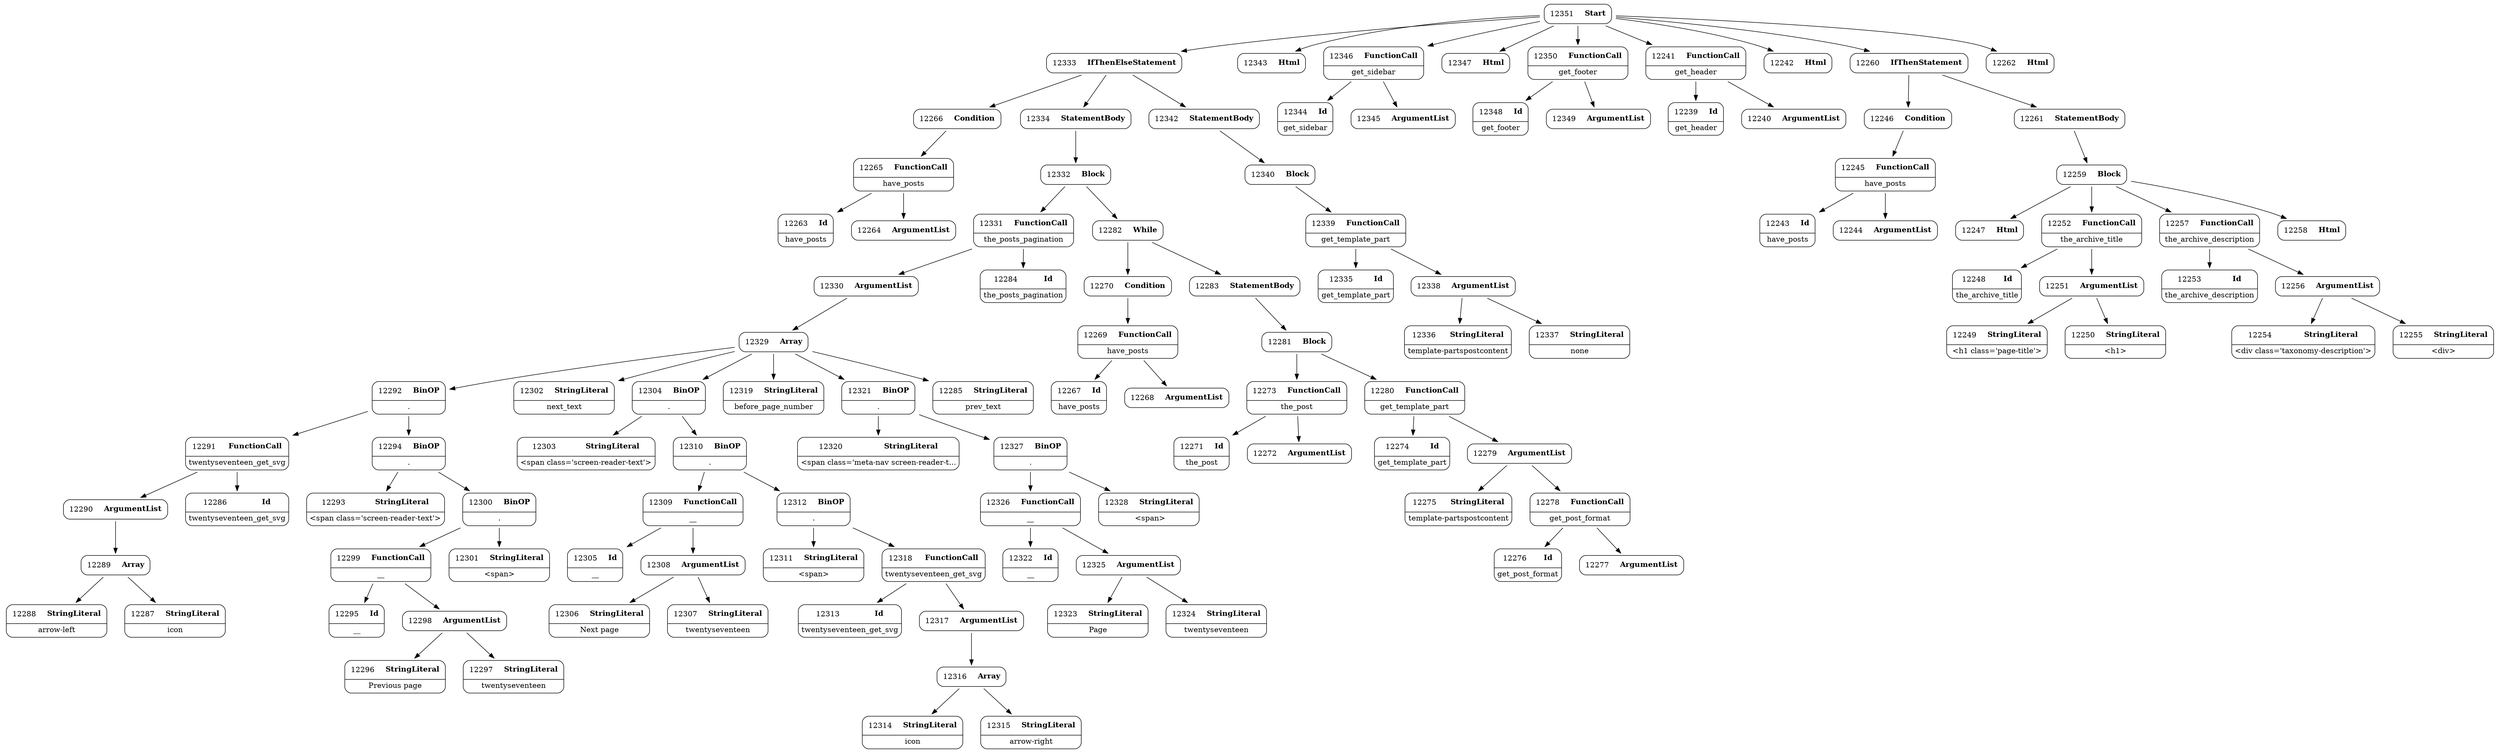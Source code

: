 digraph ast {
node [shape=none];
12288 [label=<<TABLE border='1' cellspacing='0' cellpadding='10' style='rounded' ><TR><TD border='0'>12288</TD><TD border='0'><B>StringLiteral</B></TD></TR><HR/><TR><TD border='0' cellpadding='5' colspan='2'>arrow-left</TD></TR></TABLE>>];
12289 [label=<<TABLE border='1' cellspacing='0' cellpadding='10' style='rounded' ><TR><TD border='0'>12289</TD><TD border='0'><B>Array</B></TD></TR></TABLE>>];
12289 -> 12287 [weight=2];
12289 -> 12288 [weight=2];
12290 [label=<<TABLE border='1' cellspacing='0' cellpadding='10' style='rounded' ><TR><TD border='0'>12290</TD><TD border='0'><B>ArgumentList</B></TD></TR></TABLE>>];
12290 -> 12289 [weight=2];
12291 [label=<<TABLE border='1' cellspacing='0' cellpadding='10' style='rounded' ><TR><TD border='0'>12291</TD><TD border='0'><B>FunctionCall</B></TD></TR><HR/><TR><TD border='0' cellpadding='5' colspan='2'>twentyseventeen_get_svg</TD></TR></TABLE>>];
12291 -> 12286 [weight=2];
12291 -> 12290 [weight=2];
12292 [label=<<TABLE border='1' cellspacing='0' cellpadding='10' style='rounded' ><TR><TD border='0'>12292</TD><TD border='0'><B>BinOP</B></TD></TR><HR/><TR><TD border='0' cellpadding='5' colspan='2'>.</TD></TR></TABLE>>];
12292 -> 12291 [weight=2];
12292 -> 12294 [weight=2];
12293 [label=<<TABLE border='1' cellspacing='0' cellpadding='10' style='rounded' ><TR><TD border='0'>12293</TD><TD border='0'><B>StringLiteral</B></TD></TR><HR/><TR><TD border='0' cellpadding='5' colspan='2'>&lt;span class='screen-reader-text'&gt;</TD></TR></TABLE>>];
12294 [label=<<TABLE border='1' cellspacing='0' cellpadding='10' style='rounded' ><TR><TD border='0'>12294</TD><TD border='0'><B>BinOP</B></TD></TR><HR/><TR><TD border='0' cellpadding='5' colspan='2'>.</TD></TR></TABLE>>];
12294 -> 12293 [weight=2];
12294 -> 12300 [weight=2];
12295 [label=<<TABLE border='1' cellspacing='0' cellpadding='10' style='rounded' ><TR><TD border='0'>12295</TD><TD border='0'><B>Id</B></TD></TR><HR/><TR><TD border='0' cellpadding='5' colspan='2'>__</TD></TR></TABLE>>];
12296 [label=<<TABLE border='1' cellspacing='0' cellpadding='10' style='rounded' ><TR><TD border='0'>12296</TD><TD border='0'><B>StringLiteral</B></TD></TR><HR/><TR><TD border='0' cellpadding='5' colspan='2'>Previous page</TD></TR></TABLE>>];
12297 [label=<<TABLE border='1' cellspacing='0' cellpadding='10' style='rounded' ><TR><TD border='0'>12297</TD><TD border='0'><B>StringLiteral</B></TD></TR><HR/><TR><TD border='0' cellpadding='5' colspan='2'>twentyseventeen</TD></TR></TABLE>>];
12298 [label=<<TABLE border='1' cellspacing='0' cellpadding='10' style='rounded' ><TR><TD border='0'>12298</TD><TD border='0'><B>ArgumentList</B></TD></TR></TABLE>>];
12298 -> 12296 [weight=2];
12298 -> 12297 [weight=2];
12299 [label=<<TABLE border='1' cellspacing='0' cellpadding='10' style='rounded' ><TR><TD border='0'>12299</TD><TD border='0'><B>FunctionCall</B></TD></TR><HR/><TR><TD border='0' cellpadding='5' colspan='2'>__</TD></TR></TABLE>>];
12299 -> 12295 [weight=2];
12299 -> 12298 [weight=2];
12300 [label=<<TABLE border='1' cellspacing='0' cellpadding='10' style='rounded' ><TR><TD border='0'>12300</TD><TD border='0'><B>BinOP</B></TD></TR><HR/><TR><TD border='0' cellpadding='5' colspan='2'>.</TD></TR></TABLE>>];
12300 -> 12299 [weight=2];
12300 -> 12301 [weight=2];
12301 [label=<<TABLE border='1' cellspacing='0' cellpadding='10' style='rounded' ><TR><TD border='0'>12301</TD><TD border='0'><B>StringLiteral</B></TD></TR><HR/><TR><TD border='0' cellpadding='5' colspan='2'>&lt;span&gt;</TD></TR></TABLE>>];
12302 [label=<<TABLE border='1' cellspacing='0' cellpadding='10' style='rounded' ><TR><TD border='0'>12302</TD><TD border='0'><B>StringLiteral</B></TD></TR><HR/><TR><TD border='0' cellpadding='5' colspan='2'>next_text</TD></TR></TABLE>>];
12303 [label=<<TABLE border='1' cellspacing='0' cellpadding='10' style='rounded' ><TR><TD border='0'>12303</TD><TD border='0'><B>StringLiteral</B></TD></TR><HR/><TR><TD border='0' cellpadding='5' colspan='2'>&lt;span class='screen-reader-text'&gt;</TD></TR></TABLE>>];
12304 [label=<<TABLE border='1' cellspacing='0' cellpadding='10' style='rounded' ><TR><TD border='0'>12304</TD><TD border='0'><B>BinOP</B></TD></TR><HR/><TR><TD border='0' cellpadding='5' colspan='2'>.</TD></TR></TABLE>>];
12304 -> 12303 [weight=2];
12304 -> 12310 [weight=2];
12305 [label=<<TABLE border='1' cellspacing='0' cellpadding='10' style='rounded' ><TR><TD border='0'>12305</TD><TD border='0'><B>Id</B></TD></TR><HR/><TR><TD border='0' cellpadding='5' colspan='2'>__</TD></TR></TABLE>>];
12306 [label=<<TABLE border='1' cellspacing='0' cellpadding='10' style='rounded' ><TR><TD border='0'>12306</TD><TD border='0'><B>StringLiteral</B></TD></TR><HR/><TR><TD border='0' cellpadding='5' colspan='2'>Next page</TD></TR></TABLE>>];
12307 [label=<<TABLE border='1' cellspacing='0' cellpadding='10' style='rounded' ><TR><TD border='0'>12307</TD><TD border='0'><B>StringLiteral</B></TD></TR><HR/><TR><TD border='0' cellpadding='5' colspan='2'>twentyseventeen</TD></TR></TABLE>>];
12308 [label=<<TABLE border='1' cellspacing='0' cellpadding='10' style='rounded' ><TR><TD border='0'>12308</TD><TD border='0'><B>ArgumentList</B></TD></TR></TABLE>>];
12308 -> 12306 [weight=2];
12308 -> 12307 [weight=2];
12309 [label=<<TABLE border='1' cellspacing='0' cellpadding='10' style='rounded' ><TR><TD border='0'>12309</TD><TD border='0'><B>FunctionCall</B></TD></TR><HR/><TR><TD border='0' cellpadding='5' colspan='2'>__</TD></TR></TABLE>>];
12309 -> 12305 [weight=2];
12309 -> 12308 [weight=2];
12310 [label=<<TABLE border='1' cellspacing='0' cellpadding='10' style='rounded' ><TR><TD border='0'>12310</TD><TD border='0'><B>BinOP</B></TD></TR><HR/><TR><TD border='0' cellpadding='5' colspan='2'>.</TD></TR></TABLE>>];
12310 -> 12309 [weight=2];
12310 -> 12312 [weight=2];
12311 [label=<<TABLE border='1' cellspacing='0' cellpadding='10' style='rounded' ><TR><TD border='0'>12311</TD><TD border='0'><B>StringLiteral</B></TD></TR><HR/><TR><TD border='0' cellpadding='5' colspan='2'>&lt;span&gt;</TD></TR></TABLE>>];
12312 [label=<<TABLE border='1' cellspacing='0' cellpadding='10' style='rounded' ><TR><TD border='0'>12312</TD><TD border='0'><B>BinOP</B></TD></TR><HR/><TR><TD border='0' cellpadding='5' colspan='2'>.</TD></TR></TABLE>>];
12312 -> 12311 [weight=2];
12312 -> 12318 [weight=2];
12313 [label=<<TABLE border='1' cellspacing='0' cellpadding='10' style='rounded' ><TR><TD border='0'>12313</TD><TD border='0'><B>Id</B></TD></TR><HR/><TR><TD border='0' cellpadding='5' colspan='2'>twentyseventeen_get_svg</TD></TR></TABLE>>];
12314 [label=<<TABLE border='1' cellspacing='0' cellpadding='10' style='rounded' ><TR><TD border='0'>12314</TD><TD border='0'><B>StringLiteral</B></TD></TR><HR/><TR><TD border='0' cellpadding='5' colspan='2'>icon</TD></TR></TABLE>>];
12315 [label=<<TABLE border='1' cellspacing='0' cellpadding='10' style='rounded' ><TR><TD border='0'>12315</TD><TD border='0'><B>StringLiteral</B></TD></TR><HR/><TR><TD border='0' cellpadding='5' colspan='2'>arrow-right</TD></TR></TABLE>>];
12316 [label=<<TABLE border='1' cellspacing='0' cellpadding='10' style='rounded' ><TR><TD border='0'>12316</TD><TD border='0'><B>Array</B></TD></TR></TABLE>>];
12316 -> 12314 [weight=2];
12316 -> 12315 [weight=2];
12317 [label=<<TABLE border='1' cellspacing='0' cellpadding='10' style='rounded' ><TR><TD border='0'>12317</TD><TD border='0'><B>ArgumentList</B></TD></TR></TABLE>>];
12317 -> 12316 [weight=2];
12318 [label=<<TABLE border='1' cellspacing='0' cellpadding='10' style='rounded' ><TR><TD border='0'>12318</TD><TD border='0'><B>FunctionCall</B></TD></TR><HR/><TR><TD border='0' cellpadding='5' colspan='2'>twentyseventeen_get_svg</TD></TR></TABLE>>];
12318 -> 12313 [weight=2];
12318 -> 12317 [weight=2];
12319 [label=<<TABLE border='1' cellspacing='0' cellpadding='10' style='rounded' ><TR><TD border='0'>12319</TD><TD border='0'><B>StringLiteral</B></TD></TR><HR/><TR><TD border='0' cellpadding='5' colspan='2'>before_page_number</TD></TR></TABLE>>];
12320 [label=<<TABLE border='1' cellspacing='0' cellpadding='10' style='rounded' ><TR><TD border='0'>12320</TD><TD border='0'><B>StringLiteral</B></TD></TR><HR/><TR><TD border='0' cellpadding='5' colspan='2'>&lt;span class='meta-nav screen-reader-t...</TD></TR></TABLE>>];
12321 [label=<<TABLE border='1' cellspacing='0' cellpadding='10' style='rounded' ><TR><TD border='0'>12321</TD><TD border='0'><B>BinOP</B></TD></TR><HR/><TR><TD border='0' cellpadding='5' colspan='2'>.</TD></TR></TABLE>>];
12321 -> 12320 [weight=2];
12321 -> 12327 [weight=2];
12322 [label=<<TABLE border='1' cellspacing='0' cellpadding='10' style='rounded' ><TR><TD border='0'>12322</TD><TD border='0'><B>Id</B></TD></TR><HR/><TR><TD border='0' cellpadding='5' colspan='2'>__</TD></TR></TABLE>>];
12323 [label=<<TABLE border='1' cellspacing='0' cellpadding='10' style='rounded' ><TR><TD border='0'>12323</TD><TD border='0'><B>StringLiteral</B></TD></TR><HR/><TR><TD border='0' cellpadding='5' colspan='2'>Page</TD></TR></TABLE>>];
12324 [label=<<TABLE border='1' cellspacing='0' cellpadding='10' style='rounded' ><TR><TD border='0'>12324</TD><TD border='0'><B>StringLiteral</B></TD></TR><HR/><TR><TD border='0' cellpadding='5' colspan='2'>twentyseventeen</TD></TR></TABLE>>];
12325 [label=<<TABLE border='1' cellspacing='0' cellpadding='10' style='rounded' ><TR><TD border='0'>12325</TD><TD border='0'><B>ArgumentList</B></TD></TR></TABLE>>];
12325 -> 12323 [weight=2];
12325 -> 12324 [weight=2];
12326 [label=<<TABLE border='1' cellspacing='0' cellpadding='10' style='rounded' ><TR><TD border='0'>12326</TD><TD border='0'><B>FunctionCall</B></TD></TR><HR/><TR><TD border='0' cellpadding='5' colspan='2'>__</TD></TR></TABLE>>];
12326 -> 12322 [weight=2];
12326 -> 12325 [weight=2];
12327 [label=<<TABLE border='1' cellspacing='0' cellpadding='10' style='rounded' ><TR><TD border='0'>12327</TD><TD border='0'><B>BinOP</B></TD></TR><HR/><TR><TD border='0' cellpadding='5' colspan='2'>.</TD></TR></TABLE>>];
12327 -> 12326 [weight=2];
12327 -> 12328 [weight=2];
12328 [label=<<TABLE border='1' cellspacing='0' cellpadding='10' style='rounded' ><TR><TD border='0'>12328</TD><TD border='0'><B>StringLiteral</B></TD></TR><HR/><TR><TD border='0' cellpadding='5' colspan='2'> &lt;span&gt;</TD></TR></TABLE>>];
12329 [label=<<TABLE border='1' cellspacing='0' cellpadding='10' style='rounded' ><TR><TD border='0'>12329</TD><TD border='0'><B>Array</B></TD></TR></TABLE>>];
12329 -> 12285 [weight=2];
12329 -> 12292 [weight=2];
12329 -> 12302 [weight=2];
12329 -> 12304 [weight=2];
12329 -> 12319 [weight=2];
12329 -> 12321 [weight=2];
12330 [label=<<TABLE border='1' cellspacing='0' cellpadding='10' style='rounded' ><TR><TD border='0'>12330</TD><TD border='0'><B>ArgumentList</B></TD></TR></TABLE>>];
12330 -> 12329 [weight=2];
12331 [label=<<TABLE border='1' cellspacing='0' cellpadding='10' style='rounded' ><TR><TD border='0'>12331</TD><TD border='0'><B>FunctionCall</B></TD></TR><HR/><TR><TD border='0' cellpadding='5' colspan='2'>the_posts_pagination</TD></TR></TABLE>>];
12331 -> 12284 [weight=2];
12331 -> 12330 [weight=2];
12332 [label=<<TABLE border='1' cellspacing='0' cellpadding='10' style='rounded' ><TR><TD border='0'>12332</TD><TD border='0'><B>Block</B></TD></TR></TABLE>>];
12332 -> 12282 [weight=2];
12332 -> 12331 [weight=2];
12333 [label=<<TABLE border='1' cellspacing='0' cellpadding='10' style='rounded' ><TR><TD border='0'>12333</TD><TD border='0'><B>IfThenElseStatement</B></TD></TR></TABLE>>];
12333 -> 12266 [weight=2];
12333 -> 12334 [weight=2];
12333 -> 12342 [weight=2];
12334 [label=<<TABLE border='1' cellspacing='0' cellpadding='10' style='rounded' ><TR><TD border='0'>12334</TD><TD border='0'><B>StatementBody</B></TD></TR></TABLE>>];
12334 -> 12332 [weight=2];
12335 [label=<<TABLE border='1' cellspacing='0' cellpadding='10' style='rounded' ><TR><TD border='0'>12335</TD><TD border='0'><B>Id</B></TD></TR><HR/><TR><TD border='0' cellpadding='5' colspan='2'>get_template_part</TD></TR></TABLE>>];
12336 [label=<<TABLE border='1' cellspacing='0' cellpadding='10' style='rounded' ><TR><TD border='0'>12336</TD><TD border='0'><B>StringLiteral</B></TD></TR><HR/><TR><TD border='0' cellpadding='5' colspan='2'>template-partspostcontent</TD></TR></TABLE>>];
12337 [label=<<TABLE border='1' cellspacing='0' cellpadding='10' style='rounded' ><TR><TD border='0'>12337</TD><TD border='0'><B>StringLiteral</B></TD></TR><HR/><TR><TD border='0' cellpadding='5' colspan='2'>none</TD></TR></TABLE>>];
12338 [label=<<TABLE border='1' cellspacing='0' cellpadding='10' style='rounded' ><TR><TD border='0'>12338</TD><TD border='0'><B>ArgumentList</B></TD></TR></TABLE>>];
12338 -> 12336 [weight=2];
12338 -> 12337 [weight=2];
12339 [label=<<TABLE border='1' cellspacing='0' cellpadding='10' style='rounded' ><TR><TD border='0'>12339</TD><TD border='0'><B>FunctionCall</B></TD></TR><HR/><TR><TD border='0' cellpadding='5' colspan='2'>get_template_part</TD></TR></TABLE>>];
12339 -> 12335 [weight=2];
12339 -> 12338 [weight=2];
12340 [label=<<TABLE border='1' cellspacing='0' cellpadding='10' style='rounded' ><TR><TD border='0'>12340</TD><TD border='0'><B>Block</B></TD></TR></TABLE>>];
12340 -> 12339 [weight=2];
12342 [label=<<TABLE border='1' cellspacing='0' cellpadding='10' style='rounded' ><TR><TD border='0'>12342</TD><TD border='0'><B>StatementBody</B></TD></TR></TABLE>>];
12342 -> 12340 [weight=2];
12343 [label=<<TABLE border='1' cellspacing='0' cellpadding='10' style='rounded' ><TR><TD border='0'>12343</TD><TD border='0'><B>Html</B></TD></TR></TABLE>>];
12344 [label=<<TABLE border='1' cellspacing='0' cellpadding='10' style='rounded' ><TR><TD border='0'>12344</TD><TD border='0'><B>Id</B></TD></TR><HR/><TR><TD border='0' cellpadding='5' colspan='2'>get_sidebar</TD></TR></TABLE>>];
12345 [label=<<TABLE border='1' cellspacing='0' cellpadding='10' style='rounded' ><TR><TD border='0'>12345</TD><TD border='0'><B>ArgumentList</B></TD></TR></TABLE>>];
12346 [label=<<TABLE border='1' cellspacing='0' cellpadding='10' style='rounded' ><TR><TD border='0'>12346</TD><TD border='0'><B>FunctionCall</B></TD></TR><HR/><TR><TD border='0' cellpadding='5' colspan='2'>get_sidebar</TD></TR></TABLE>>];
12346 -> 12344 [weight=2];
12346 -> 12345 [weight=2];
12347 [label=<<TABLE border='1' cellspacing='0' cellpadding='10' style='rounded' ><TR><TD border='0'>12347</TD><TD border='0'><B>Html</B></TD></TR></TABLE>>];
12348 [label=<<TABLE border='1' cellspacing='0' cellpadding='10' style='rounded' ><TR><TD border='0'>12348</TD><TD border='0'><B>Id</B></TD></TR><HR/><TR><TD border='0' cellpadding='5' colspan='2'>get_footer</TD></TR></TABLE>>];
12349 [label=<<TABLE border='1' cellspacing='0' cellpadding='10' style='rounded' ><TR><TD border='0'>12349</TD><TD border='0'><B>ArgumentList</B></TD></TR></TABLE>>];
12350 [label=<<TABLE border='1' cellspacing='0' cellpadding='10' style='rounded' ><TR><TD border='0'>12350</TD><TD border='0'><B>FunctionCall</B></TD></TR><HR/><TR><TD border='0' cellpadding='5' colspan='2'>get_footer</TD></TR></TABLE>>];
12350 -> 12348 [weight=2];
12350 -> 12349 [weight=2];
12351 [label=<<TABLE border='1' cellspacing='0' cellpadding='10' style='rounded' ><TR><TD border='0'>12351</TD><TD border='0'><B>Start</B></TD></TR></TABLE>>];
12351 -> 12241 [weight=2];
12351 -> 12242 [weight=2];
12351 -> 12260 [weight=2];
12351 -> 12262 [weight=2];
12351 -> 12333 [weight=2];
12351 -> 12343 [weight=2];
12351 -> 12346 [weight=2];
12351 -> 12347 [weight=2];
12351 -> 12350 [weight=2];
12239 [label=<<TABLE border='1' cellspacing='0' cellpadding='10' style='rounded' ><TR><TD border='0'>12239</TD><TD border='0'><B>Id</B></TD></TR><HR/><TR><TD border='0' cellpadding='5' colspan='2'>get_header</TD></TR></TABLE>>];
12240 [label=<<TABLE border='1' cellspacing='0' cellpadding='10' style='rounded' ><TR><TD border='0'>12240</TD><TD border='0'><B>ArgumentList</B></TD></TR></TABLE>>];
12241 [label=<<TABLE border='1' cellspacing='0' cellpadding='10' style='rounded' ><TR><TD border='0'>12241</TD><TD border='0'><B>FunctionCall</B></TD></TR><HR/><TR><TD border='0' cellpadding='5' colspan='2'>get_header</TD></TR></TABLE>>];
12241 -> 12239 [weight=2];
12241 -> 12240 [weight=2];
12242 [label=<<TABLE border='1' cellspacing='0' cellpadding='10' style='rounded' ><TR><TD border='0'>12242</TD><TD border='0'><B>Html</B></TD></TR></TABLE>>];
12243 [label=<<TABLE border='1' cellspacing='0' cellpadding='10' style='rounded' ><TR><TD border='0'>12243</TD><TD border='0'><B>Id</B></TD></TR><HR/><TR><TD border='0' cellpadding='5' colspan='2'>have_posts</TD></TR></TABLE>>];
12244 [label=<<TABLE border='1' cellspacing='0' cellpadding='10' style='rounded' ><TR><TD border='0'>12244</TD><TD border='0'><B>ArgumentList</B></TD></TR></TABLE>>];
12245 [label=<<TABLE border='1' cellspacing='0' cellpadding='10' style='rounded' ><TR><TD border='0'>12245</TD><TD border='0'><B>FunctionCall</B></TD></TR><HR/><TR><TD border='0' cellpadding='5' colspan='2'>have_posts</TD></TR></TABLE>>];
12245 -> 12243 [weight=2];
12245 -> 12244 [weight=2];
12246 [label=<<TABLE border='1' cellspacing='0' cellpadding='10' style='rounded' ><TR><TD border='0'>12246</TD><TD border='0'><B>Condition</B></TD></TR></TABLE>>];
12246 -> 12245 [weight=2];
12247 [label=<<TABLE border='1' cellspacing='0' cellpadding='10' style='rounded' ><TR><TD border='0'>12247</TD><TD border='0'><B>Html</B></TD></TR></TABLE>>];
12248 [label=<<TABLE border='1' cellspacing='0' cellpadding='10' style='rounded' ><TR><TD border='0'>12248</TD><TD border='0'><B>Id</B></TD></TR><HR/><TR><TD border='0' cellpadding='5' colspan='2'>the_archive_title</TD></TR></TABLE>>];
12249 [label=<<TABLE border='1' cellspacing='0' cellpadding='10' style='rounded' ><TR><TD border='0'>12249</TD><TD border='0'><B>StringLiteral</B></TD></TR><HR/><TR><TD border='0' cellpadding='5' colspan='2'>&lt;h1 class='page-title'&gt;</TD></TR></TABLE>>];
12250 [label=<<TABLE border='1' cellspacing='0' cellpadding='10' style='rounded' ><TR><TD border='0'>12250</TD><TD border='0'><B>StringLiteral</B></TD></TR><HR/><TR><TD border='0' cellpadding='5' colspan='2'>&lt;h1&gt;</TD></TR></TABLE>>];
12251 [label=<<TABLE border='1' cellspacing='0' cellpadding='10' style='rounded' ><TR><TD border='0'>12251</TD><TD border='0'><B>ArgumentList</B></TD></TR></TABLE>>];
12251 -> 12249 [weight=2];
12251 -> 12250 [weight=2];
12252 [label=<<TABLE border='1' cellspacing='0' cellpadding='10' style='rounded' ><TR><TD border='0'>12252</TD><TD border='0'><B>FunctionCall</B></TD></TR><HR/><TR><TD border='0' cellpadding='5' colspan='2'>the_archive_title</TD></TR></TABLE>>];
12252 -> 12248 [weight=2];
12252 -> 12251 [weight=2];
12253 [label=<<TABLE border='1' cellspacing='0' cellpadding='10' style='rounded' ><TR><TD border='0'>12253</TD><TD border='0'><B>Id</B></TD></TR><HR/><TR><TD border='0' cellpadding='5' colspan='2'>the_archive_description</TD></TR></TABLE>>];
12254 [label=<<TABLE border='1' cellspacing='0' cellpadding='10' style='rounded' ><TR><TD border='0'>12254</TD><TD border='0'><B>StringLiteral</B></TD></TR><HR/><TR><TD border='0' cellpadding='5' colspan='2'>&lt;div class='taxonomy-description'&gt;</TD></TR></TABLE>>];
12255 [label=<<TABLE border='1' cellspacing='0' cellpadding='10' style='rounded' ><TR><TD border='0'>12255</TD><TD border='0'><B>StringLiteral</B></TD></TR><HR/><TR><TD border='0' cellpadding='5' colspan='2'>&lt;div&gt;</TD></TR></TABLE>>];
12256 [label=<<TABLE border='1' cellspacing='0' cellpadding='10' style='rounded' ><TR><TD border='0'>12256</TD><TD border='0'><B>ArgumentList</B></TD></TR></TABLE>>];
12256 -> 12254 [weight=2];
12256 -> 12255 [weight=2];
12257 [label=<<TABLE border='1' cellspacing='0' cellpadding='10' style='rounded' ><TR><TD border='0'>12257</TD><TD border='0'><B>FunctionCall</B></TD></TR><HR/><TR><TD border='0' cellpadding='5' colspan='2'>the_archive_description</TD></TR></TABLE>>];
12257 -> 12253 [weight=2];
12257 -> 12256 [weight=2];
12258 [label=<<TABLE border='1' cellspacing='0' cellpadding='10' style='rounded' ><TR><TD border='0'>12258</TD><TD border='0'><B>Html</B></TD></TR></TABLE>>];
12259 [label=<<TABLE border='1' cellspacing='0' cellpadding='10' style='rounded' ><TR><TD border='0'>12259</TD><TD border='0'><B>Block</B></TD></TR></TABLE>>];
12259 -> 12247 [weight=2];
12259 -> 12252 [weight=2];
12259 -> 12257 [weight=2];
12259 -> 12258 [weight=2];
12260 [label=<<TABLE border='1' cellspacing='0' cellpadding='10' style='rounded' ><TR><TD border='0'>12260</TD><TD border='0'><B>IfThenStatement</B></TD></TR></TABLE>>];
12260 -> 12246 [weight=2];
12260 -> 12261 [weight=2];
12261 [label=<<TABLE border='1' cellspacing='0' cellpadding='10' style='rounded' ><TR><TD border='0'>12261</TD><TD border='0'><B>StatementBody</B></TD></TR></TABLE>>];
12261 -> 12259 [weight=2];
12262 [label=<<TABLE border='1' cellspacing='0' cellpadding='10' style='rounded' ><TR><TD border='0'>12262</TD><TD border='0'><B>Html</B></TD></TR></TABLE>>];
12263 [label=<<TABLE border='1' cellspacing='0' cellpadding='10' style='rounded' ><TR><TD border='0'>12263</TD><TD border='0'><B>Id</B></TD></TR><HR/><TR><TD border='0' cellpadding='5' colspan='2'>have_posts</TD></TR></TABLE>>];
12264 [label=<<TABLE border='1' cellspacing='0' cellpadding='10' style='rounded' ><TR><TD border='0'>12264</TD><TD border='0'><B>ArgumentList</B></TD></TR></TABLE>>];
12265 [label=<<TABLE border='1' cellspacing='0' cellpadding='10' style='rounded' ><TR><TD border='0'>12265</TD><TD border='0'><B>FunctionCall</B></TD></TR><HR/><TR><TD border='0' cellpadding='5' colspan='2'>have_posts</TD></TR></TABLE>>];
12265 -> 12263 [weight=2];
12265 -> 12264 [weight=2];
12266 [label=<<TABLE border='1' cellspacing='0' cellpadding='10' style='rounded' ><TR><TD border='0'>12266</TD><TD border='0'><B>Condition</B></TD></TR></TABLE>>];
12266 -> 12265 [weight=2];
12267 [label=<<TABLE border='1' cellspacing='0' cellpadding='10' style='rounded' ><TR><TD border='0'>12267</TD><TD border='0'><B>Id</B></TD></TR><HR/><TR><TD border='0' cellpadding='5' colspan='2'>have_posts</TD></TR></TABLE>>];
12268 [label=<<TABLE border='1' cellspacing='0' cellpadding='10' style='rounded' ><TR><TD border='0'>12268</TD><TD border='0'><B>ArgumentList</B></TD></TR></TABLE>>];
12269 [label=<<TABLE border='1' cellspacing='0' cellpadding='10' style='rounded' ><TR><TD border='0'>12269</TD><TD border='0'><B>FunctionCall</B></TD></TR><HR/><TR><TD border='0' cellpadding='5' colspan='2'>have_posts</TD></TR></TABLE>>];
12269 -> 12267 [weight=2];
12269 -> 12268 [weight=2];
12270 [label=<<TABLE border='1' cellspacing='0' cellpadding='10' style='rounded' ><TR><TD border='0'>12270</TD><TD border='0'><B>Condition</B></TD></TR></TABLE>>];
12270 -> 12269 [weight=2];
12271 [label=<<TABLE border='1' cellspacing='0' cellpadding='10' style='rounded' ><TR><TD border='0'>12271</TD><TD border='0'><B>Id</B></TD></TR><HR/><TR><TD border='0' cellpadding='5' colspan='2'>the_post</TD></TR></TABLE>>];
12272 [label=<<TABLE border='1' cellspacing='0' cellpadding='10' style='rounded' ><TR><TD border='0'>12272</TD><TD border='0'><B>ArgumentList</B></TD></TR></TABLE>>];
12273 [label=<<TABLE border='1' cellspacing='0' cellpadding='10' style='rounded' ><TR><TD border='0'>12273</TD><TD border='0'><B>FunctionCall</B></TD></TR><HR/><TR><TD border='0' cellpadding='5' colspan='2'>the_post</TD></TR></TABLE>>];
12273 -> 12271 [weight=2];
12273 -> 12272 [weight=2];
12274 [label=<<TABLE border='1' cellspacing='0' cellpadding='10' style='rounded' ><TR><TD border='0'>12274</TD><TD border='0'><B>Id</B></TD></TR><HR/><TR><TD border='0' cellpadding='5' colspan='2'>get_template_part</TD></TR></TABLE>>];
12275 [label=<<TABLE border='1' cellspacing='0' cellpadding='10' style='rounded' ><TR><TD border='0'>12275</TD><TD border='0'><B>StringLiteral</B></TD></TR><HR/><TR><TD border='0' cellpadding='5' colspan='2'>template-partspostcontent</TD></TR></TABLE>>];
12276 [label=<<TABLE border='1' cellspacing='0' cellpadding='10' style='rounded' ><TR><TD border='0'>12276</TD><TD border='0'><B>Id</B></TD></TR><HR/><TR><TD border='0' cellpadding='5' colspan='2'>get_post_format</TD></TR></TABLE>>];
12277 [label=<<TABLE border='1' cellspacing='0' cellpadding='10' style='rounded' ><TR><TD border='0'>12277</TD><TD border='0'><B>ArgumentList</B></TD></TR></TABLE>>];
12278 [label=<<TABLE border='1' cellspacing='0' cellpadding='10' style='rounded' ><TR><TD border='0'>12278</TD><TD border='0'><B>FunctionCall</B></TD></TR><HR/><TR><TD border='0' cellpadding='5' colspan='2'>get_post_format</TD></TR></TABLE>>];
12278 -> 12276 [weight=2];
12278 -> 12277 [weight=2];
12279 [label=<<TABLE border='1' cellspacing='0' cellpadding='10' style='rounded' ><TR><TD border='0'>12279</TD><TD border='0'><B>ArgumentList</B></TD></TR></TABLE>>];
12279 -> 12275 [weight=2];
12279 -> 12278 [weight=2];
12280 [label=<<TABLE border='1' cellspacing='0' cellpadding='10' style='rounded' ><TR><TD border='0'>12280</TD><TD border='0'><B>FunctionCall</B></TD></TR><HR/><TR><TD border='0' cellpadding='5' colspan='2'>get_template_part</TD></TR></TABLE>>];
12280 -> 12274 [weight=2];
12280 -> 12279 [weight=2];
12281 [label=<<TABLE border='1' cellspacing='0' cellpadding='10' style='rounded' ><TR><TD border='0'>12281</TD><TD border='0'><B>Block</B></TD></TR></TABLE>>];
12281 -> 12273 [weight=2];
12281 -> 12280 [weight=2];
12282 [label=<<TABLE border='1' cellspacing='0' cellpadding='10' style='rounded' ><TR><TD border='0'>12282</TD><TD border='0'><B>While</B></TD></TR></TABLE>>];
12282 -> 12270 [weight=2];
12282 -> 12283 [weight=2];
12283 [label=<<TABLE border='1' cellspacing='0' cellpadding='10' style='rounded' ><TR><TD border='0'>12283</TD><TD border='0'><B>StatementBody</B></TD></TR></TABLE>>];
12283 -> 12281 [weight=2];
12284 [label=<<TABLE border='1' cellspacing='0' cellpadding='10' style='rounded' ><TR><TD border='0'>12284</TD><TD border='0'><B>Id</B></TD></TR><HR/><TR><TD border='0' cellpadding='5' colspan='2'>the_posts_pagination</TD></TR></TABLE>>];
12285 [label=<<TABLE border='1' cellspacing='0' cellpadding='10' style='rounded' ><TR><TD border='0'>12285</TD><TD border='0'><B>StringLiteral</B></TD></TR><HR/><TR><TD border='0' cellpadding='5' colspan='2'>prev_text</TD></TR></TABLE>>];
12286 [label=<<TABLE border='1' cellspacing='0' cellpadding='10' style='rounded' ><TR><TD border='0'>12286</TD><TD border='0'><B>Id</B></TD></TR><HR/><TR><TD border='0' cellpadding='5' colspan='2'>twentyseventeen_get_svg</TD></TR></TABLE>>];
12287 [label=<<TABLE border='1' cellspacing='0' cellpadding='10' style='rounded' ><TR><TD border='0'>12287</TD><TD border='0'><B>StringLiteral</B></TD></TR><HR/><TR><TD border='0' cellpadding='5' colspan='2'>icon</TD></TR></TABLE>>];
}
